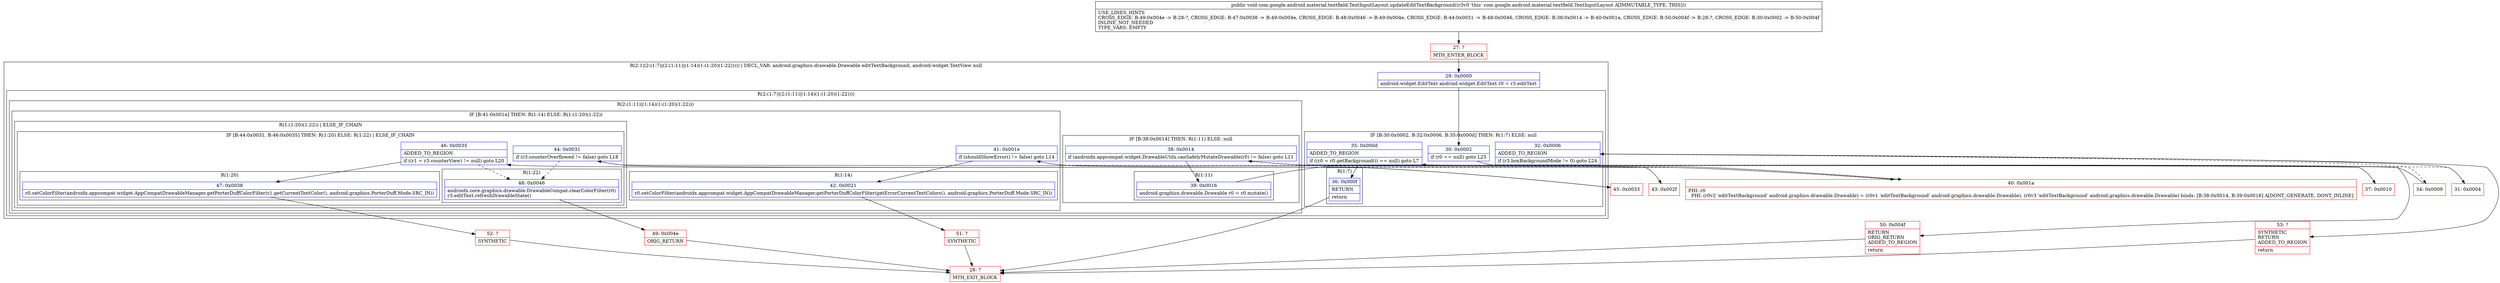 digraph "CFG forcom.google.android.material.textfield.TextInputLayout.updateEditTextBackground()V" {
subgraph cluster_Region_484685523 {
label = "R(2:1|(2:(1:7)|(2:(1:11)|(1:14)(1:(1:20)(1:22))))) | DECL_VAR: android.graphics.drawable.Drawable editTextBackground, android.widget.TextView null\l";
node [shape=record,color=blue];
Node_29 [shape=record,label="{29\:\ 0x0000|android.widget.EditText android.widget.EditText r0 = r3.editText\l}"];
subgraph cluster_Region_78225352 {
label = "R(2:(1:7)|(2:(1:11)|(1:14)(1:(1:20)(1:22))))";
node [shape=record,color=blue];
subgraph cluster_IfRegion_364067223 {
label = "IF [B:30:0x0002, B:32:0x0006, B:35:0x000d] THEN: R(1:7) ELSE: null";
node [shape=record,color=blue];
Node_30 [shape=record,label="{30\:\ 0x0002|if (r0 == null) goto L25\l}"];
Node_32 [shape=record,label="{32\:\ 0x0006|ADDED_TO_REGION\l|if (r3.boxBackgroundMode != 0) goto L24\l}"];
Node_35 [shape=record,label="{35\:\ 0x000d|ADDED_TO_REGION\l|if ((r0 = r0.getBackground()) == null) goto L7\l}"];
subgraph cluster_Region_642190233 {
label = "R(1:7)";
node [shape=record,color=blue];
Node_36 [shape=record,label="{36\:\ 0x000f|RETURN\l|return\l}"];
}
}
subgraph cluster_Region_472087063 {
label = "R(2:(1:11)|(1:14)(1:(1:20)(1:22)))";
node [shape=record,color=blue];
subgraph cluster_IfRegion_2025895861 {
label = "IF [B:38:0x0014] THEN: R(1:11) ELSE: null";
node [shape=record,color=blue];
Node_38 [shape=record,label="{38\:\ 0x0014|if (androidx.appcompat.widget.DrawableUtils.canSafelyMutateDrawable(r0) != false) goto L11\l}"];
subgraph cluster_Region_1335926994 {
label = "R(1:11)";
node [shape=record,color=blue];
Node_39 [shape=record,label="{39\:\ 0x0016|android.graphics.drawable.Drawable r0 = r0.mutate()\l}"];
}
}
subgraph cluster_IfRegion_775678855 {
label = "IF [B:41:0x001e] THEN: R(1:14) ELSE: R(1:(1:20)(1:22))";
node [shape=record,color=blue];
Node_41 [shape=record,label="{41\:\ 0x001e|if (shouldShowError() != false) goto L14\l}"];
subgraph cluster_Region_2031407952 {
label = "R(1:14)";
node [shape=record,color=blue];
Node_42 [shape=record,label="{42\:\ 0x0021|r0.setColorFilter(androidx.appcompat.widget.AppCompatDrawableManager.getPorterDuffColorFilter(getErrorCurrentTextColors(), android.graphics.PorterDuff.Mode.SRC_IN))\l}"];
}
subgraph cluster_Region_1713665623 {
label = "R(1:(1:20)(1:22)) | ELSE_IF_CHAIN\l";
node [shape=record,color=blue];
subgraph cluster_IfRegion_2023862985 {
label = "IF [B:44:0x0031, B:46:0x0035] THEN: R(1:20) ELSE: R(1:22) | ELSE_IF_CHAIN\l";
node [shape=record,color=blue];
Node_44 [shape=record,label="{44\:\ 0x0031|if (r3.counterOverflowed != false) goto L18\l}"];
Node_46 [shape=record,label="{46\:\ 0x0035|ADDED_TO_REGION\l|if ((r1 = r3.counterView) != null) goto L20\l}"];
subgraph cluster_Region_1969693284 {
label = "R(1:20)";
node [shape=record,color=blue];
Node_47 [shape=record,label="{47\:\ 0x0038|r0.setColorFilter(androidx.appcompat.widget.AppCompatDrawableManager.getPorterDuffColorFilter(r1.getCurrentTextColor(), android.graphics.PorterDuff.Mode.SRC_IN))\l}"];
}
subgraph cluster_Region_1066121770 {
label = "R(1:22)";
node [shape=record,color=blue];
Node_48 [shape=record,label="{48\:\ 0x0046|androidx.core.graphics.drawable.DrawableCompat.clearColorFilter(r0)\lr3.editText.refreshDrawableState()\l}"];
}
}
}
}
}
}
}
Node_27 [shape=record,color=red,label="{27\:\ ?|MTH_ENTER_BLOCK\l}"];
Node_31 [shape=record,color=red,label="{31\:\ 0x0004}"];
Node_34 [shape=record,color=red,label="{34\:\ 0x0009}"];
Node_28 [shape=record,color=red,label="{28\:\ ?|MTH_EXIT_BLOCK\l}"];
Node_37 [shape=record,color=red,label="{37\:\ 0x0010}"];
Node_40 [shape=record,color=red,label="{40\:\ 0x001a|PHI: r0 \l  PHI: (r0v2 'editTextBackground' android.graphics.drawable.Drawable) = (r0v1 'editTextBackground' android.graphics.drawable.Drawable), (r0v3 'editTextBackground' android.graphics.drawable.Drawable) binds: [B:38:0x0014, B:39:0x0016] A[DONT_GENERATE, DONT_INLINE]\l}"];
Node_51 [shape=record,color=red,label="{51\:\ ?|SYNTHETIC\l}"];
Node_43 [shape=record,color=red,label="{43\:\ 0x002f}"];
Node_45 [shape=record,color=red,label="{45\:\ 0x0033}"];
Node_52 [shape=record,color=red,label="{52\:\ ?|SYNTHETIC\l}"];
Node_49 [shape=record,color=red,label="{49\:\ 0x004e|ORIG_RETURN\l}"];
Node_53 [shape=record,color=red,label="{53\:\ ?|SYNTHETIC\lRETURN\lADDED_TO_REGION\l|return\l}"];
Node_50 [shape=record,color=red,label="{50\:\ 0x004f|RETURN\lORIG_RETURN\lADDED_TO_REGION\l|return\l}"];
MethodNode[shape=record,label="{public void com.google.android.material.textfield.TextInputLayout.updateEditTextBackground((r3v0 'this' com.google.android.material.textfield.TextInputLayout A[IMMUTABLE_TYPE, THIS]))  | USE_LINES_HINTS\lCROSS_EDGE: B:49:0x004e \-\> B:28:?, CROSS_EDGE: B:47:0x0038 \-\> B:49:0x004e, CROSS_EDGE: B:48:0x0046 \-\> B:49:0x004e, CROSS_EDGE: B:44:0x0031 \-\> B:48:0x0046, CROSS_EDGE: B:38:0x0014 \-\> B:40:0x001a, CROSS_EDGE: B:50:0x004f \-\> B:28:?, CROSS_EDGE: B:30:0x0002 \-\> B:50:0x004f\lINLINE_NOT_NEEDED\lTYPE_VARS: EMPTY\l}"];
MethodNode -> Node_27;Node_29 -> Node_30;
Node_30 -> Node_31[style=dashed];
Node_30 -> Node_50;
Node_32 -> Node_34[style=dashed];
Node_32 -> Node_53;
Node_35 -> Node_36;
Node_35 -> Node_37[style=dashed];
Node_36 -> Node_28;
Node_38 -> Node_39;
Node_38 -> Node_40[style=dashed];
Node_39 -> Node_40;
Node_41 -> Node_42;
Node_41 -> Node_43[style=dashed];
Node_42 -> Node_51;
Node_44 -> Node_45;
Node_44 -> Node_48[style=dashed];
Node_46 -> Node_47;
Node_46 -> Node_48[style=dashed];
Node_47 -> Node_52;
Node_48 -> Node_49;
Node_27 -> Node_29;
Node_31 -> Node_32;
Node_34 -> Node_35;
Node_37 -> Node_38;
Node_40 -> Node_41;
Node_51 -> Node_28;
Node_43 -> Node_44;
Node_45 -> Node_46;
Node_52 -> Node_28;
Node_49 -> Node_28;
Node_53 -> Node_28;
Node_50 -> Node_28;
}

